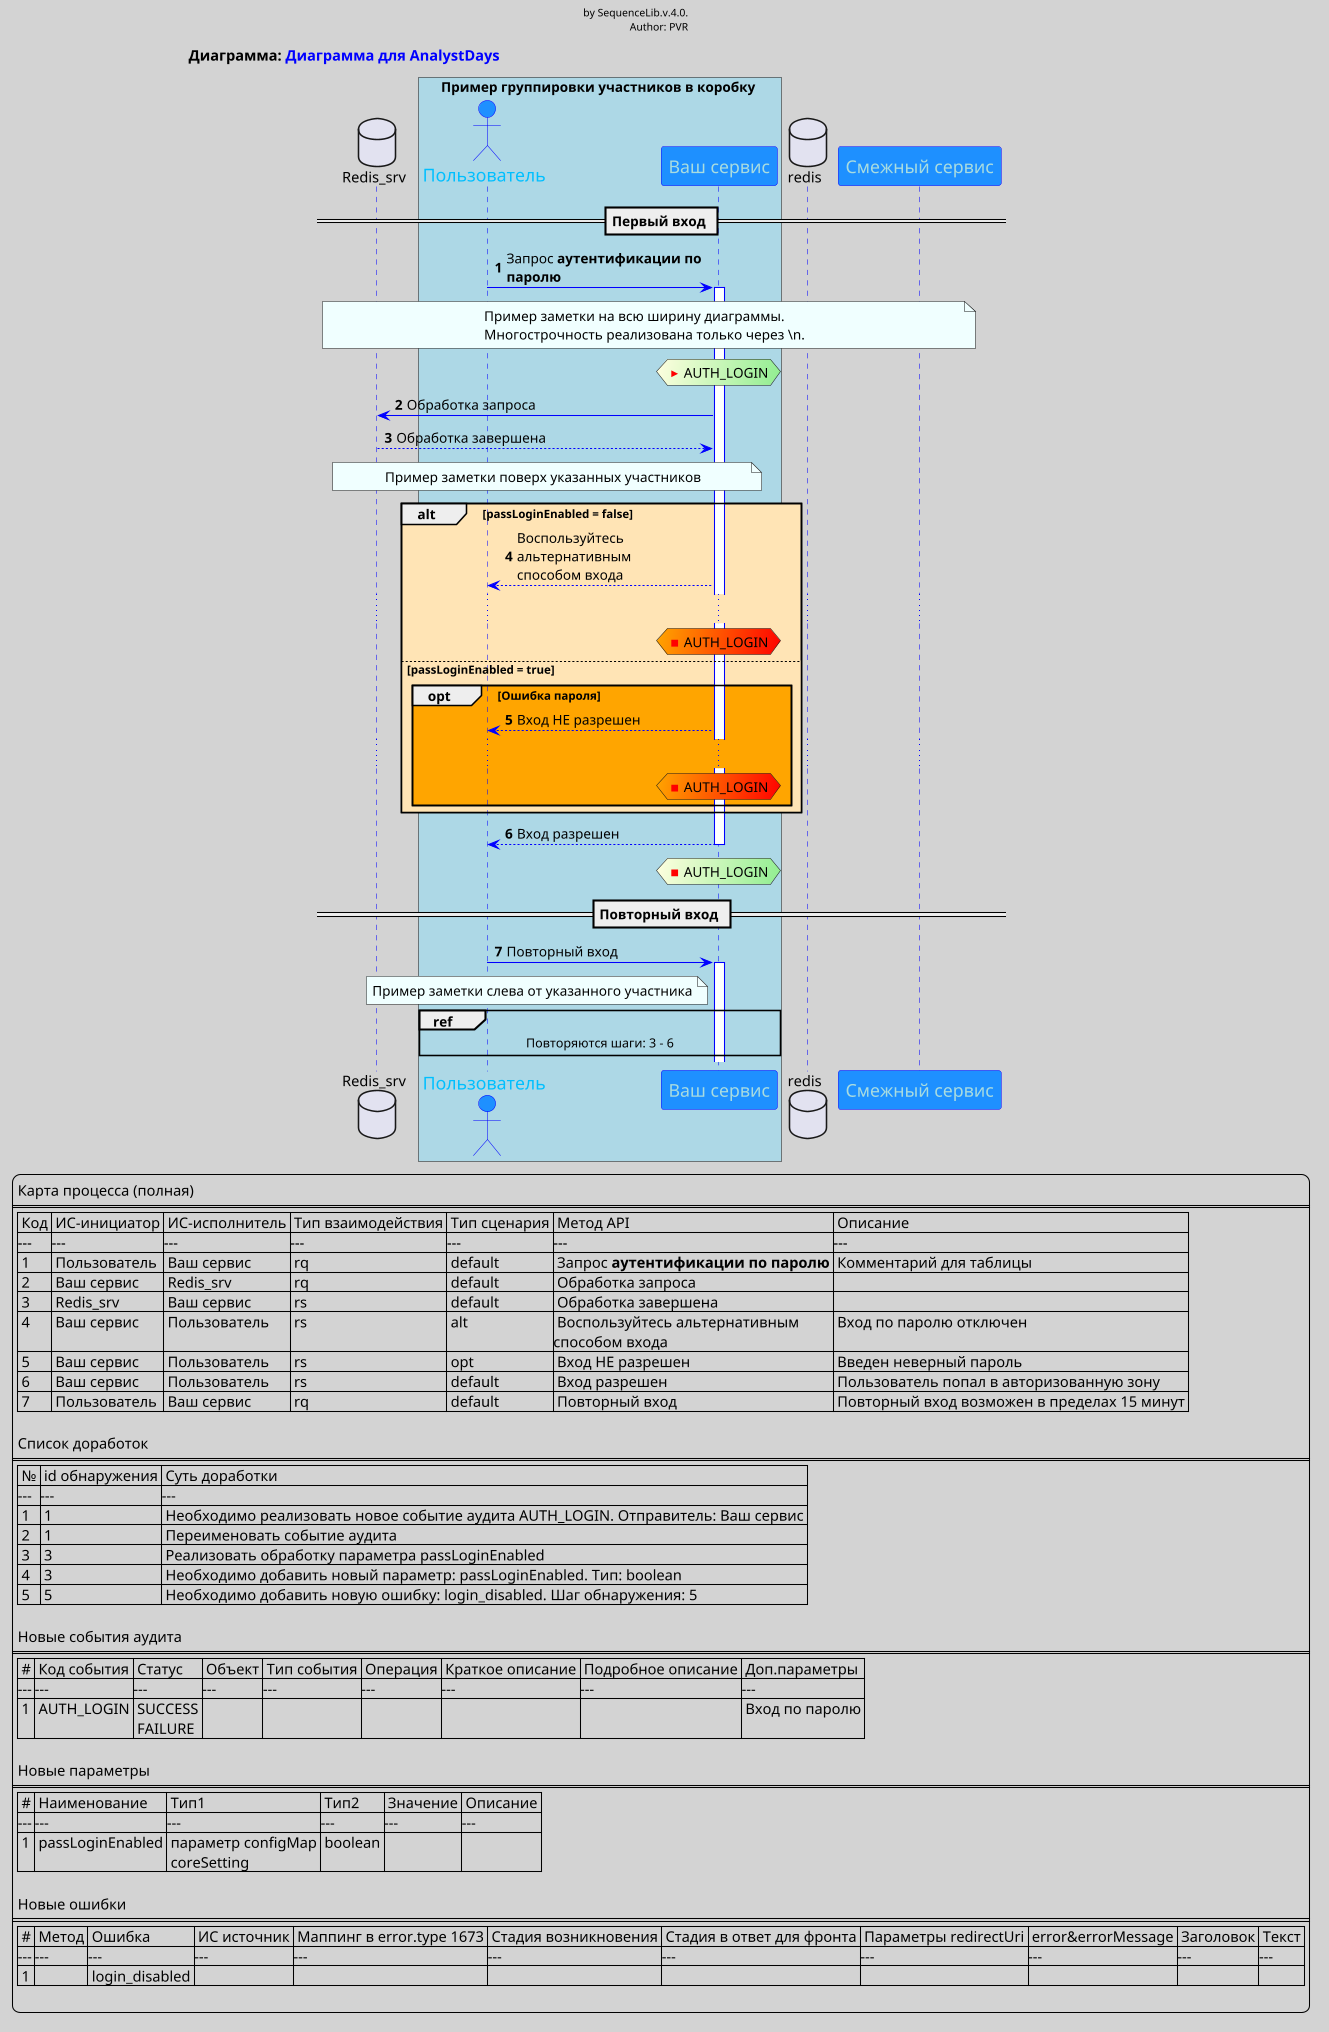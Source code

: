 @startuml                                                                                                                                                                            ░║

autonumber
skinparam dpi 100
skinparam maxMessageSize 200
skinparam backgroundColor LightGray
skinparam sequence {
ArrowColor blue
ActorBorderColor blue
LifeLineBorderColor blue
LifeLineBackgroundColor #White
ParticipantBorderColor blue
ParticipantBackgroundColor DodgerBlue
ParticipantFontName Impact
ParticipantFontSize 17
ParticipantFontColor #A9DCDF
ActorBackgroundColor DodgerBlue
ActorFontColor DeepSkyBlue
ActorFontSize 17
ActorFontName Aapex
}

title Диаграмма: <color:blue>Диаграмма для AnalystDays
header <color:black>by SequenceLib.v.4.0.\n <color:black>Author: PVR

participant "Смежный сервис" as srv2 order 20
database "redis" as redis order 15
database "Redis_srv" as redis_srv

box Пример группировки участников в коробку #lightblue
    actor "Пользователь" as user
    participant "Ваш сервис" as srv order 0
end box

== Первый вход ==
user -> srv ++: Запрос **аутентификации по паролю**
note across #azure: Пример заметки на всю ширину диаграммы.\nМногострочность реализована только через \\n.

        hnote over srv #lightyellow/lightgreen: <color:red><&media-play> <color:black>AUTH_LOGIN
srv -> redis_srv : Обработка запроса
redis_srv --> srv : Обработка завершена
note over redis_srv, srv #azure: Пример заметки поверх указанных участников

alt #moccasin passLoginEnabled = false
    srv --> user : Воспользуйтесь альтернативным\nспособом входа
    ...
        hnote over srv #orange/red: <color:red><&media-stop> <color:black>AUTH_LOGIN
else  passLoginEnabled = true
opt #orange Ошибка пароля
    srv --> user : Вход НЕ разрешен
    ...
        hnote over srv #orange/red: <color:red><&media-stop> <color:black>AUTH_LOGIN
end

end

srv --> user --: Вход разрешен
        hnote over srv #lightyellow/lightgreen: <color:red><&media-stop> <color:black>AUTH_LOGIN


== Повторный вход ==
user -> srv ++: Повторный вход
note left srv #azure: Пример заметки слева от указанного участника

ref over user, srv : Повторяются шаги: 3 - 6

legend
Карта процесса (полная)
====
| Код | ИC-инициатор | ИС-исполнитель | Тип взаимодействия | Тип сценария | Метод API | Описание |
|---|---|---|---|---|---|---|
| 1 | Пользователь | Ваш сервис | rq | default | Запрос **аутентификации по паролю** | Комментарий для таблицы |
| 2 | Ваш сервис | Redis_srv | rq | default | Обработка запроса |  |
| 3 | Redis_srv | Ваш сервис | rs | default | Обработка завершена |  |
| 4 | Ваш сервис | Пользователь | rs | alt | Воспользуйтесь альтернативным\nспособом входа | Вход по паролю отключен |
| 5 | Ваш сервис | Пользователь | rs | opt | Вход НЕ разрешен | Введен неверный пароль |
| 6 | Ваш сервис | Пользователь | rs | default | Вход разрешен | Пользователь попал в авторизованную зону |
| 7 | Пользователь | Ваш сервис | rq | default | Повторный вход | Повторный вход возможен в пределах 15 минут |

Список доработок
====
| № | id обнаружения | Суть доработки|
|---|---|---|
| 1 | 1 | Необходимо реализовать новое событие аудита AUTH_LOGIN. Отправитель: Ваш сервис |
| 2 | 1 | Переименовать событие аудита |
| 3 | 3 | Реализовать обработку параметра passLoginEnabled |
| 4 | 3 | Необходимо добавить новый параметр: passLoginEnabled. Тип: boolean |
| 5 | 5 | Необходимо добавить новую ошибку: login_disabled. Шаг обнаружения: 5 |

Новые события аудита
====
| # | Код события | Статус | Объект | Тип события | Операция | Краткое описание | Подробное описание | Доп.параметры |
|---|---|---|---|---|---|---|---|---|
| 1 | AUTH_LOGIN | SUCCESS \n FAILURE |  |  |  |  |  | Вход по паролю |

Новые параметры
====
| # | Наименование | Тип1 | Тип2 | Значение | Описание |
|---|---|---|---|---|---|
| 1 | passLoginEnabled | параметр configMap \n coreSetting | boolean |  |  |

Новые ошибки
====
| # | Метод | Ошибка | ИС источник | Маппинг в error.type 1673 | Стадия возникновения | Стадия в ответ для фронта | Параметры redirectUri | error&errorMessage | Заголовок | Текст |
|---|---|---|---|---|---|---|---|---|---|---|
| 1 |  | login_disabled |  |  |  |  |  |  |  |  |

end legend
@enduml